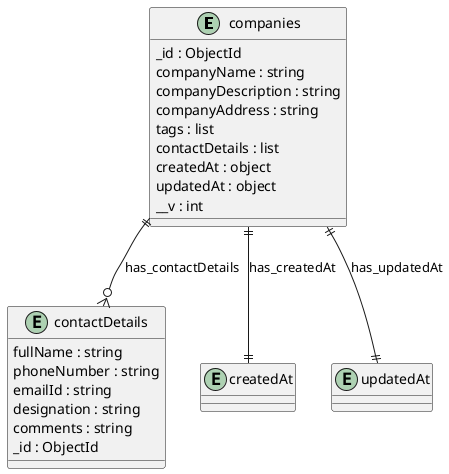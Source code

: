 @startuml companies_Diagram

entity "companies" as companies {
  _id : ObjectId
  companyName : string
  companyDescription : string
  companyAddress : string
  tags : list
  contactDetails : list
  createdAt : object
  updatedAt : object
  __v : int
}

entity "contactDetails" as contactDetails {
  fullName : string
  phoneNumber : string
  emailId : string
  designation : string
  comments : string
  _id : ObjectId
}

entity "createdAt" as createdAt {
}

entity "updatedAt" as updatedAt {
}

' // Relationships
companies ||--o{ contactDetails : has_contactDetails
companies ||--|| createdAt : has_createdAt
companies ||--|| updatedAt : has_updatedAt
@enduml